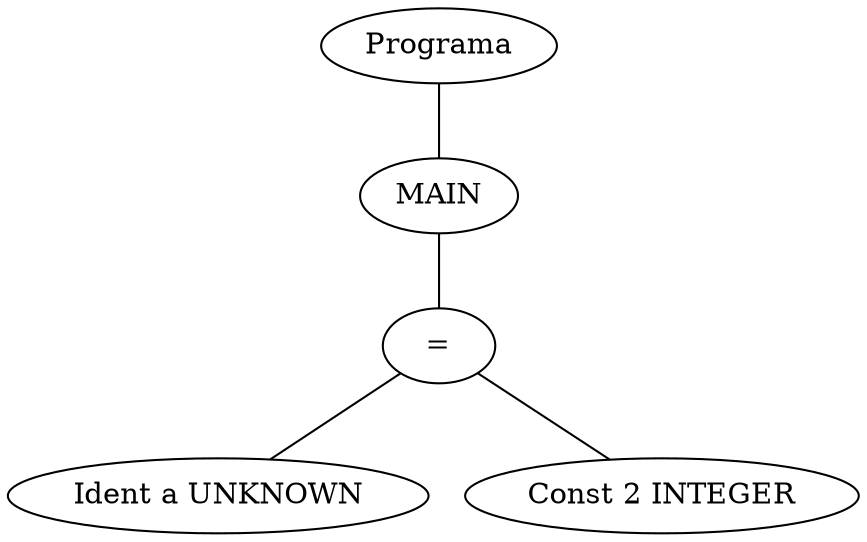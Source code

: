 graph G {1 [label="Programa"]
2 [label="MAIN"]
1 -- 2
3 [label="="]
2 -- 3
4 [label="Ident a UNKNOWN"]
3 -- 4
5 [label="Const 2 INTEGER"]
3 -- 5
}
